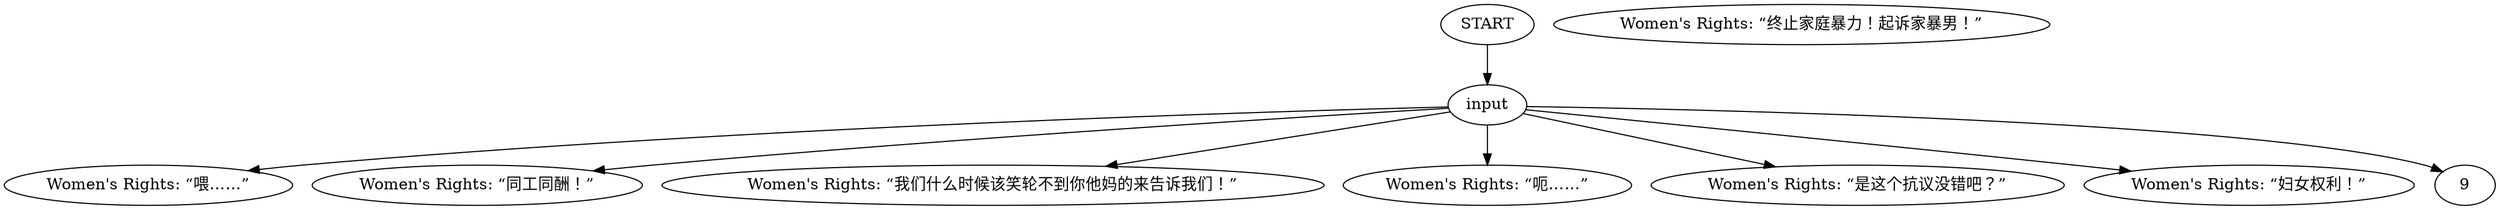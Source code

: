 # GATES / WOMENS RIGHTS first phase barks
# Barks for WR protester. If it comes out interesting and fun, and not some sort of boring shit unimaginative garbage.
# ==================================================
digraph G {
	  0 [label="START"];
	  1 [label="input"];
	  2 [label="Women's Rights: “喂……”"];
	  3 [label="Women's Rights: “同工同酬！”"];
	  4 [label="Women's Rights: “我们什么时候该笑轮不到你他妈的来告诉我们！”"];
	  5 [label="Women's Rights: “终止家庭暴力！起诉家暴男！”"];
	  6 [label="Women's Rights: “呃……”"];
	  7 [label="Women's Rights: “是这个抗议没错吧？”"];
	  8 [label="Women's Rights: “妇女权利！”"];
	  0 -> 1
	  1 -> 2
	  1 -> 3
	  1 -> 4
	  1 -> 6
	  1 -> 7
	  1 -> 8
	  1 -> 9
}

